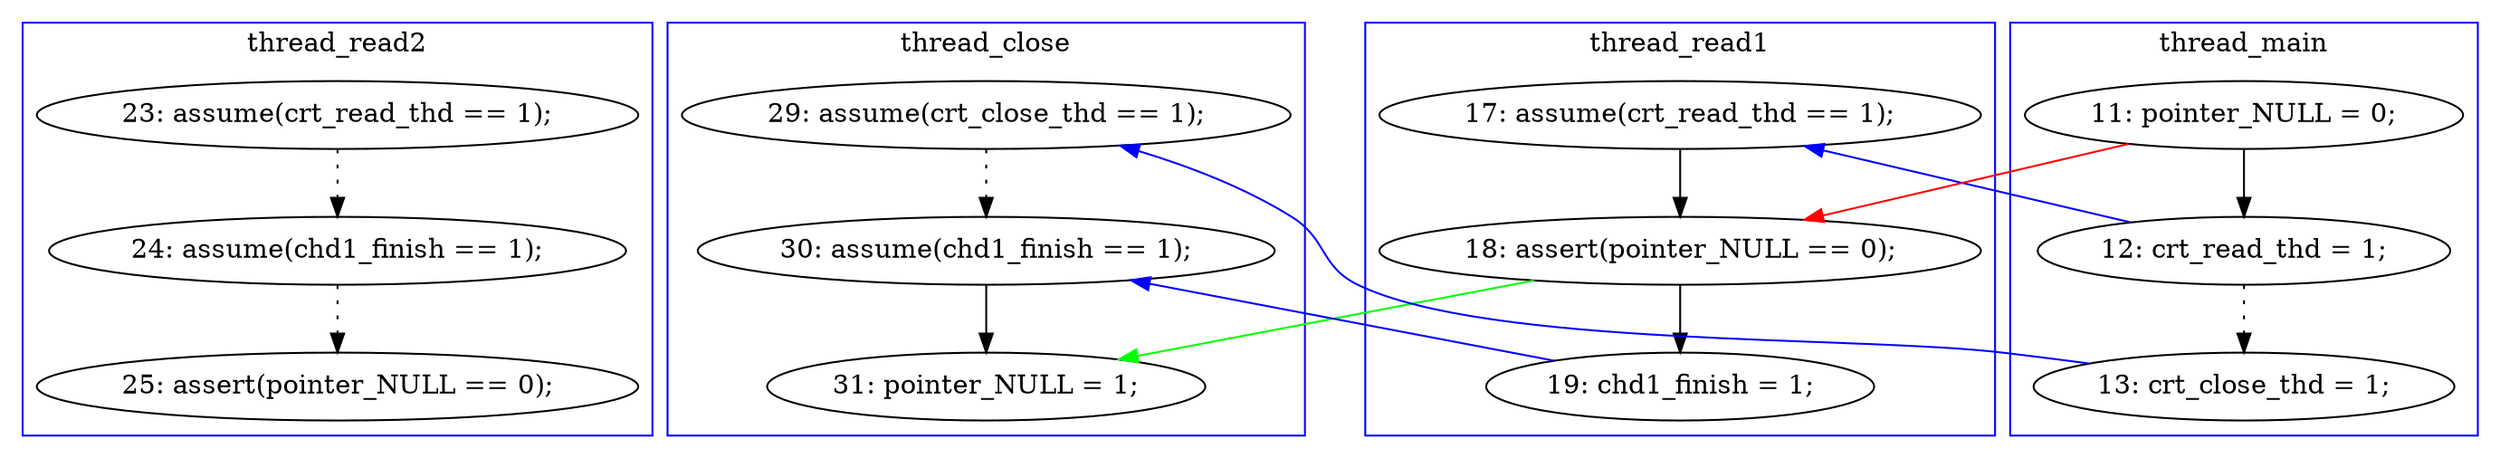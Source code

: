 digraph ProofObject {
	21 -> 25 [style = dotted, color = black]
	17 -> 21 [style = dotted, color = black]
	19 -> 27 [color = Green, constraint = false]
	19 -> 20 [color = Black]
	18 -> 19 [color = Black]
	8 -> 9 [style = dotted, color = black]
	9 -> 12 [color = Blue, constraint = false]
	7 -> 19 [color = Red, constraint = false]
	7 -> 8 [color = Black]
	12 -> 23 [style = dotted, color = black]
	20 -> 23 [color = Blue, constraint = false]
	23 -> 27 [color = Black]
	8 -> 18 [color = Blue, constraint = false]
	subgraph cluster3 {
		label = thread_read2
		color = blue
		21  [label = "24: assume(chd1_finish == 1);"]
		25  [label = "25: assert(pointer_NULL == 0);"]
		17  [label = "23: assume(crt_read_thd == 1);"]
	}
	subgraph cluster4 {
		label = thread_close
		color = blue
		12  [label = "29: assume(crt_close_thd == 1);"]
		27  [label = "31: pointer_NULL = 1;"]
		23  [label = "30: assume(chd1_finish == 1);"]
	}
	subgraph cluster2 {
		label = thread_read1
		color = blue
		18  [label = "17: assume(crt_read_thd == 1);"]
		19  [label = "18: assert(pointer_NULL == 0);"]
		20  [label = "19: chd1_finish = 1;"]
	}
	subgraph cluster1 {
		label = thread_main
		color = blue
		7  [label = "11: pointer_NULL = 0;"]
		8  [label = "12: crt_read_thd = 1;"]
		9  [label = "13: crt_close_thd = 1;"]
	}
}